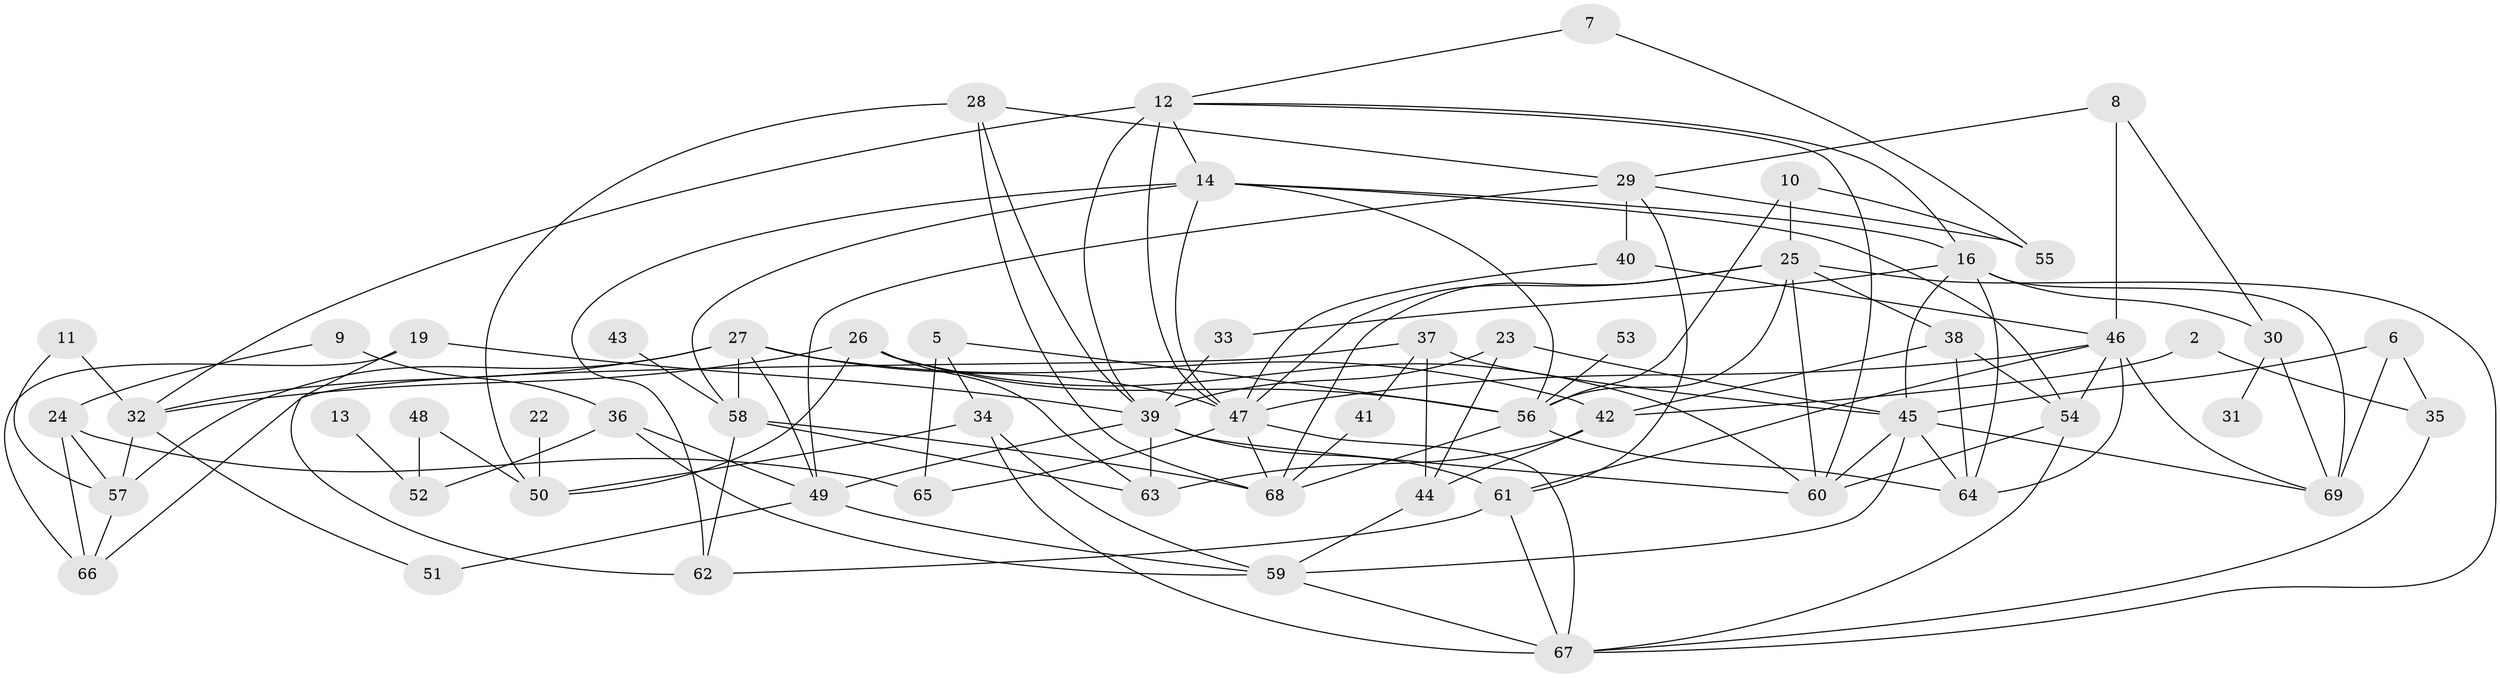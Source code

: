// original degree distribution, {3: 0.2733812949640288, 2: 0.2158273381294964, 0: 0.06474820143884892, 1: 0.11510791366906475, 6: 0.050359712230215826, 4: 0.1510791366906475, 5: 0.09352517985611511, 7: 0.02158273381294964, 8: 0.014388489208633094}
// Generated by graph-tools (version 1.1) at 2025/35/03/04/25 23:35:52]
// undirected, 61 vertices, 131 edges
graph export_dot {
  node [color=gray90,style=filled];
  2;
  5;
  6;
  7;
  8;
  9;
  10;
  11;
  12;
  13;
  14;
  16;
  19;
  22;
  23;
  24;
  25;
  26;
  27;
  28;
  29;
  30;
  31;
  32;
  33;
  34;
  35;
  36;
  37;
  38;
  39;
  40;
  41;
  42;
  43;
  44;
  45;
  46;
  47;
  48;
  49;
  50;
  51;
  52;
  53;
  54;
  55;
  56;
  57;
  58;
  59;
  60;
  61;
  62;
  63;
  64;
  65;
  66;
  67;
  68;
  69;
  2 -- 35 [weight=1.0];
  2 -- 42 [weight=1.0];
  5 -- 34 [weight=1.0];
  5 -- 56 [weight=1.0];
  5 -- 65 [weight=1.0];
  6 -- 35 [weight=1.0];
  6 -- 45 [weight=1.0];
  6 -- 69 [weight=2.0];
  7 -- 12 [weight=1.0];
  7 -- 55 [weight=1.0];
  8 -- 29 [weight=1.0];
  8 -- 30 [weight=1.0];
  8 -- 46 [weight=1.0];
  9 -- 24 [weight=1.0];
  9 -- 36 [weight=1.0];
  10 -- 25 [weight=1.0];
  10 -- 55 [weight=1.0];
  10 -- 56 [weight=1.0];
  11 -- 32 [weight=1.0];
  11 -- 57 [weight=1.0];
  12 -- 14 [weight=1.0];
  12 -- 16 [weight=1.0];
  12 -- 32 [weight=1.0];
  12 -- 39 [weight=1.0];
  12 -- 47 [weight=2.0];
  12 -- 60 [weight=1.0];
  13 -- 52 [weight=1.0];
  14 -- 16 [weight=1.0];
  14 -- 47 [weight=1.0];
  14 -- 54 [weight=1.0];
  14 -- 56 [weight=1.0];
  14 -- 58 [weight=1.0];
  14 -- 62 [weight=1.0];
  16 -- 30 [weight=1.0];
  16 -- 33 [weight=1.0];
  16 -- 45 [weight=1.0];
  16 -- 64 [weight=1.0];
  16 -- 69 [weight=2.0];
  19 -- 39 [weight=1.0];
  19 -- 62 [weight=1.0];
  19 -- 66 [weight=1.0];
  22 -- 50 [weight=1.0];
  23 -- 39 [weight=2.0];
  23 -- 44 [weight=1.0];
  23 -- 45 [weight=1.0];
  24 -- 57 [weight=1.0];
  24 -- 65 [weight=1.0];
  24 -- 66 [weight=1.0];
  25 -- 38 [weight=1.0];
  25 -- 47 [weight=1.0];
  25 -- 56 [weight=1.0];
  25 -- 60 [weight=1.0];
  25 -- 67 [weight=1.0];
  25 -- 68 [weight=1.0];
  26 -- 32 [weight=2.0];
  26 -- 50 [weight=1.0];
  26 -- 56 [weight=1.0];
  26 -- 60 [weight=1.0];
  26 -- 63 [weight=1.0];
  27 -- 32 [weight=1.0];
  27 -- 42 [weight=1.0];
  27 -- 47 [weight=2.0];
  27 -- 49 [weight=1.0];
  27 -- 57 [weight=1.0];
  27 -- 58 [weight=1.0];
  28 -- 29 [weight=1.0];
  28 -- 39 [weight=1.0];
  28 -- 50 [weight=1.0];
  28 -- 68 [weight=1.0];
  29 -- 40 [weight=2.0];
  29 -- 49 [weight=1.0];
  29 -- 55 [weight=1.0];
  29 -- 61 [weight=1.0];
  30 -- 31 [weight=1.0];
  30 -- 69 [weight=1.0];
  32 -- 51 [weight=1.0];
  32 -- 57 [weight=1.0];
  33 -- 39 [weight=1.0];
  34 -- 50 [weight=1.0];
  34 -- 59 [weight=1.0];
  34 -- 67 [weight=1.0];
  35 -- 67 [weight=1.0];
  36 -- 49 [weight=1.0];
  36 -- 52 [weight=1.0];
  36 -- 59 [weight=1.0];
  37 -- 41 [weight=1.0];
  37 -- 44 [weight=1.0];
  37 -- 45 [weight=1.0];
  37 -- 66 [weight=1.0];
  38 -- 42 [weight=1.0];
  38 -- 54 [weight=1.0];
  38 -- 64 [weight=1.0];
  39 -- 49 [weight=1.0];
  39 -- 60 [weight=1.0];
  39 -- 61 [weight=1.0];
  39 -- 63 [weight=2.0];
  40 -- 46 [weight=1.0];
  40 -- 47 [weight=1.0];
  41 -- 68 [weight=1.0];
  42 -- 44 [weight=1.0];
  42 -- 63 [weight=1.0];
  43 -- 58 [weight=1.0];
  44 -- 59 [weight=1.0];
  45 -- 59 [weight=1.0];
  45 -- 60 [weight=1.0];
  45 -- 64 [weight=1.0];
  45 -- 69 [weight=1.0];
  46 -- 47 [weight=1.0];
  46 -- 54 [weight=1.0];
  46 -- 61 [weight=1.0];
  46 -- 64 [weight=1.0];
  46 -- 69 [weight=1.0];
  47 -- 65 [weight=1.0];
  47 -- 67 [weight=2.0];
  47 -- 68 [weight=1.0];
  48 -- 50 [weight=1.0];
  48 -- 52 [weight=1.0];
  49 -- 51 [weight=1.0];
  49 -- 59 [weight=1.0];
  53 -- 56 [weight=1.0];
  54 -- 60 [weight=1.0];
  54 -- 67 [weight=1.0];
  56 -- 64 [weight=1.0];
  56 -- 68 [weight=1.0];
  57 -- 66 [weight=1.0];
  58 -- 62 [weight=1.0];
  58 -- 63 [weight=1.0];
  58 -- 68 [weight=1.0];
  59 -- 67 [weight=1.0];
  61 -- 62 [weight=1.0];
  61 -- 67 [weight=1.0];
}
